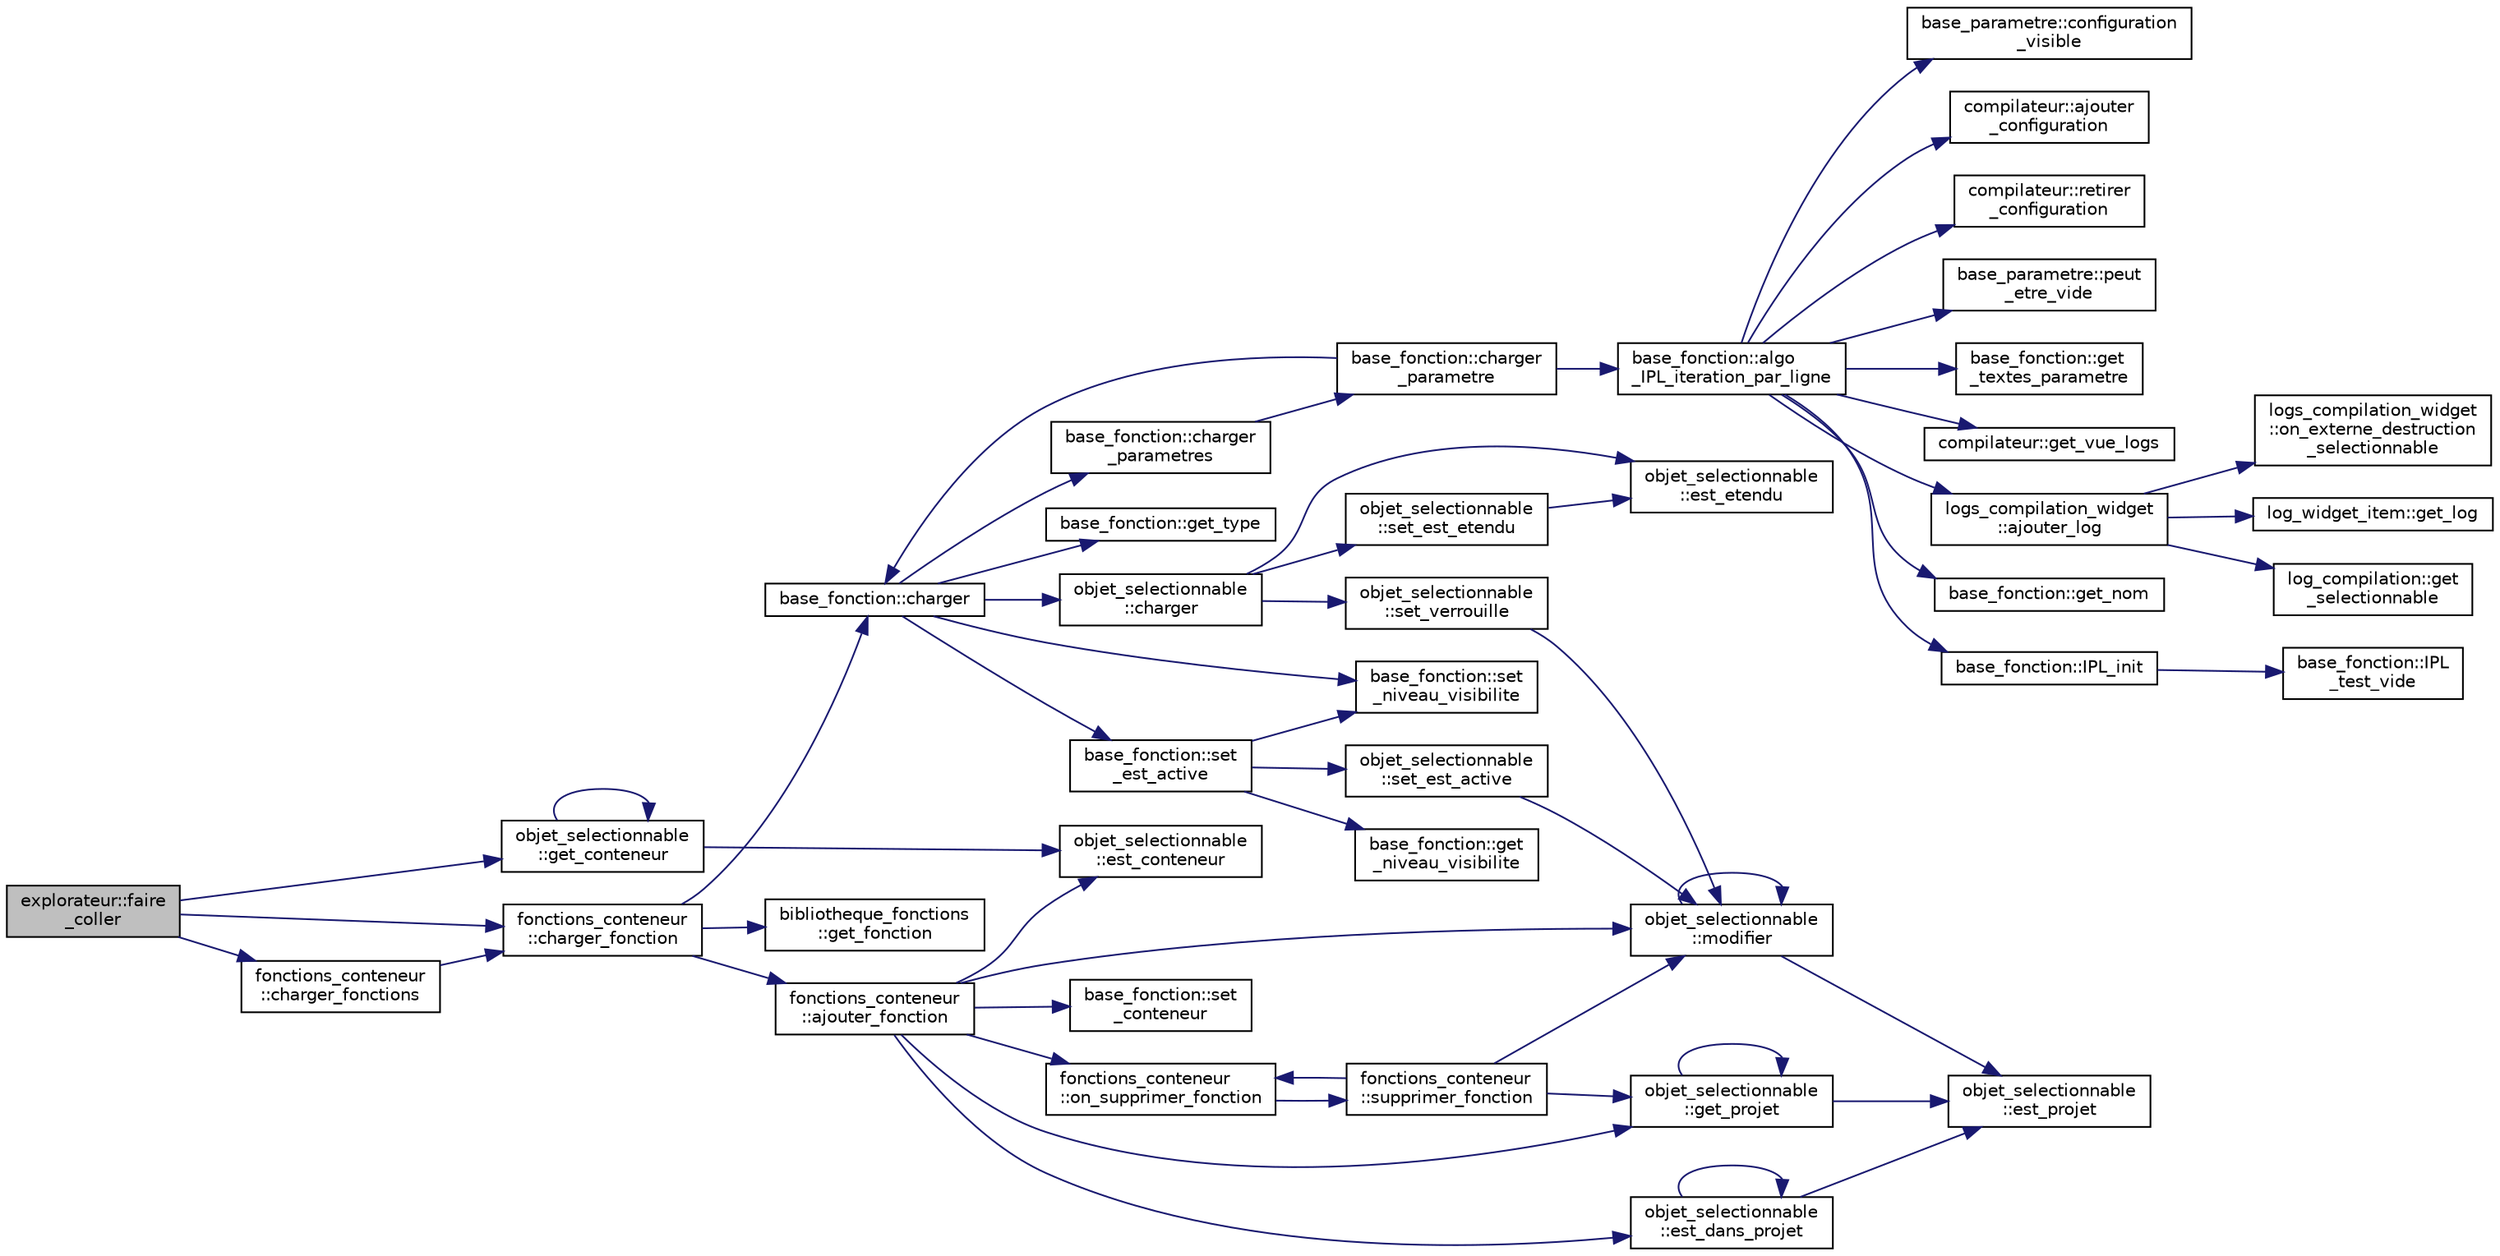 digraph "explorateur::faire_coller"
{
  edge [fontname="Helvetica",fontsize="10",labelfontname="Helvetica",labelfontsize="10"];
  node [fontname="Helvetica",fontsize="10",shape=record];
  rankdir="LR";
  Node671 [label="explorateur::faire\l_coller",height=0.2,width=0.4,color="black", fillcolor="grey75", style="filled", fontcolor="black"];
  Node671 -> Node672 [color="midnightblue",fontsize="10",style="solid",fontname="Helvetica"];
  Node672 [label="objet_selectionnable\l::get_conteneur",height=0.2,width=0.4,color="black", fillcolor="white", style="filled",URL="$classobjet__selectionnable.html#ab809d020155b7fec48ff3adbe15c9b65",tooltip="Retourne le fonctions_conteneur le plus proche : l&#39;objet lui-même s&#39;il est un conteneur, ou le conteneur parent sinon. "];
  Node672 -> Node673 [color="midnightblue",fontsize="10",style="solid",fontname="Helvetica"];
  Node673 [label="objet_selectionnable\l::est_conteneur",height=0.2,width=0.4,color="black", fillcolor="white", style="filled",URL="$classobjet__selectionnable.html#a2c6b5b342b5f3a9f48893f793f935e0f",tooltip="Indique si l&#39;objet est un conteneur. "];
  Node672 -> Node672 [color="midnightblue",fontsize="10",style="solid",fontname="Helvetica"];
  Node671 -> Node674 [color="midnightblue",fontsize="10",style="solid",fontname="Helvetica"];
  Node674 [label="fonctions_conteneur\l::charger_fonctions",height=0.2,width=0.4,color="black", fillcolor="white", style="filled",URL="$classfonctions__conteneur.html#aeb43e1fd3929d565f33b34db7ce8c583",tooltip="Charge des fonctions à partir d&#39;une source xml donnée. "];
  Node674 -> Node675 [color="midnightblue",fontsize="10",style="solid",fontname="Helvetica"];
  Node675 [label="fonctions_conteneur\l::charger_fonction",height=0.2,width=0.4,color="black", fillcolor="white", style="filled",URL="$classfonctions__conteneur.html#a2e241972228c75c5550287bd0fa6501e",tooltip="Charge une fonction à partir d&#39;une source xml donnée. "];
  Node675 -> Node676 [color="midnightblue",fontsize="10",style="solid",fontname="Helvetica"];
  Node676 [label="bibliotheque_fonctions\l::get_fonction",height=0.2,width=0.4,color="black", fillcolor="white", style="filled",URL="$classbibliotheque__fonctions.html#a97e2db5603fe4267df7ace47f110b6e0",tooltip="Crée et retourne une fonction pour un type donné. "];
  Node675 -> Node677 [color="midnightblue",fontsize="10",style="solid",fontname="Helvetica"];
  Node677 [label="base_fonction::charger",height=0.2,width=0.4,color="black", fillcolor="white", style="filled",URL="$classbase__fonction.html#a693965131515a05876dd55562cba2757",tooltip="Charge la fonction à partir d&#39;une source xml donnée. "];
  Node677 -> Node678 [color="midnightblue",fontsize="10",style="solid",fontname="Helvetica"];
  Node678 [label="base_fonction::set\l_niveau_visibilite",height=0.2,width=0.4,color="black", fillcolor="white", style="filled",URL="$classbase__fonction.html#aac434731c9e5d95398d3baae6c74d447",tooltip="Initialise le niveau de visibilité de la fonction. "];
  Node677 -> Node679 [color="midnightblue",fontsize="10",style="solid",fontname="Helvetica"];
  Node679 [label="base_fonction::set\l_est_active",height=0.2,width=0.4,color="black", fillcolor="white", style="filled",URL="$classbase__fonction.html#a58252a04c7afea216c29d13132b0d6a2",tooltip="Initialise l&#39;activation de la fonction. "];
  Node679 -> Node680 [color="midnightblue",fontsize="10",style="solid",fontname="Helvetica"];
  Node680 [label="base_fonction::get\l_niveau_visibilite",height=0.2,width=0.4,color="black", fillcolor="white", style="filled",URL="$classbase__fonction.html#aad1c92b3ed0b589ba58323132ab4aae7",tooltip="Accesseur du niveau de visibilité de la fonction. "];
  Node679 -> Node678 [color="midnightblue",fontsize="10",style="solid",fontname="Helvetica"];
  Node679 -> Node681 [color="midnightblue",fontsize="10",style="solid",fontname="Helvetica"];
  Node681 [label="objet_selectionnable\l::set_est_active",height=0.2,width=0.4,color="black", fillcolor="white", style="filled",URL="$classobjet__selectionnable.html#acb1bf63e061079a402c929ce346b0b22",tooltip="Initialise l&#39;état d&#39;activation de l&#39;objet. "];
  Node681 -> Node682 [color="midnightblue",fontsize="10",style="solid",fontname="Helvetica"];
  Node682 [label="objet_selectionnable\l::modifier",height=0.2,width=0.4,color="black", fillcolor="white", style="filled",URL="$classobjet__selectionnable.html#a9f76b8e89231a79c3fc840af874bd868",tooltip="Modifie l&#39;objet. "];
  Node682 -> Node683 [color="midnightblue",fontsize="10",style="solid",fontname="Helvetica"];
  Node683 [label="objet_selectionnable\l::est_projet",height=0.2,width=0.4,color="black", fillcolor="white", style="filled",URL="$classobjet__selectionnable.html#a49ea1a29523e46f099896477a2b43eaa",tooltip="Indique si l&#39;objet est un projet. "];
  Node682 -> Node682 [color="midnightblue",fontsize="10",style="solid",fontname="Helvetica"];
  Node677 -> Node684 [color="midnightblue",fontsize="10",style="solid",fontname="Helvetica"];
  Node684 [label="base_fonction::get_type",height=0.2,width=0.4,color="black", fillcolor="white", style="filled",URL="$classbase__fonction.html#a8ed620b54f5ef377c2593952eafd6ad9",tooltip="Accesseur du type de la fonction. "];
  Node677 -> Node685 [color="midnightblue",fontsize="10",style="solid",fontname="Helvetica"];
  Node685 [label="objet_selectionnable\l::charger",height=0.2,width=0.4,color="black", fillcolor="white", style="filled",URL="$classobjet__selectionnable.html#a8f3ce3c0cf4e85da9115b7517f9e0e2d",tooltip="Charge l&#39;objet à partir d&#39;une source xml donnée. "];
  Node685 -> Node686 [color="midnightblue",fontsize="10",style="solid",fontname="Helvetica"];
  Node686 [label="objet_selectionnable\l::est_etendu",height=0.2,width=0.4,color="black", fillcolor="white", style="filled",URL="$classobjet__selectionnable.html#af1e714963d861a9895ff590531396707",tooltip="Indique si l&#39;objet est étendu. "];
  Node685 -> Node687 [color="midnightblue",fontsize="10",style="solid",fontname="Helvetica"];
  Node687 [label="objet_selectionnable\l::set_est_etendu",height=0.2,width=0.4,color="black", fillcolor="white", style="filled",URL="$classobjet__selectionnable.html#aafef1c588ce9d5f7956c321799986b9b",tooltip="Initialise l&#39;état étendu de l&#39;objet. "];
  Node687 -> Node686 [color="midnightblue",fontsize="10",style="solid",fontname="Helvetica"];
  Node685 -> Node688 [color="midnightblue",fontsize="10",style="solid",fontname="Helvetica"];
  Node688 [label="objet_selectionnable\l::set_verrouille",height=0.2,width=0.4,color="black", fillcolor="white", style="filled",URL="$classobjet__selectionnable.html#a5d39343f43293805a0b60e8520687d87",tooltip="Initialise l&#39;état de verrouillage de l&#39;objet. "];
  Node688 -> Node682 [color="midnightblue",fontsize="10",style="solid",fontname="Helvetica"];
  Node677 -> Node689 [color="midnightblue",fontsize="10",style="solid",fontname="Helvetica"];
  Node689 [label="base_fonction::charger\l_parametres",height=0.2,width=0.4,color="black", fillcolor="white", style="filled",URL="$classbase__fonction.html#a96c37e73c9822d7e9b483ce5fa37bd16",tooltip="Charge les paramètres à partir d&#39;une source xml donnée. "];
  Node689 -> Node690 [color="midnightblue",fontsize="10",style="solid",fontname="Helvetica"];
  Node690 [label="base_fonction::charger\l_parametre",height=0.2,width=0.4,color="black", fillcolor="white", style="filled",URL="$classbase__fonction.html#a46971e37a472f45a8031be6e8aec15f2",tooltip="Charge un paramètre à partir d&#39;une source xml donnée. "];
  Node690 -> Node677 [color="midnightblue",fontsize="10",style="solid",fontname="Helvetica"];
  Node690 -> Node691 [color="midnightblue",fontsize="10",style="solid",fontname="Helvetica"];
  Node691 [label="base_fonction::algo\l_IPL_iteration_par_ligne",height=0.2,width=0.4,color="black", fillcolor="white", style="filled",URL="$classbase__fonction.html#ababd7f4bc8e68d8b327715d7134333c5",tooltip="Algorithme d&#39;exécution selon un parametre donné dans le cas : itération sur chaque ligne..."];
  Node691 -> Node692 [color="midnightblue",fontsize="10",style="solid",fontname="Helvetica"];
  Node692 [label="base_fonction::get\l_textes_parametre",height=0.2,width=0.4,color="black", fillcolor="white", style="filled",URL="$classbase__fonction.html#ab3e88cf042d00d3aaa21e6cdbe8dcadd",tooltip="Retourne le texte d&#39;un paramètre donné. "];
  Node691 -> Node693 [color="midnightblue",fontsize="10",style="solid",fontname="Helvetica"];
  Node693 [label="compilateur::get_vue_logs",height=0.2,width=0.4,color="black", fillcolor="white", style="filled",URL="$classcompilateur.html#a082b5dae21b0b539a159e180164a5f7c",tooltip="Accesseur du widget de la vue des logs. "];
  Node691 -> Node694 [color="midnightblue",fontsize="10",style="solid",fontname="Helvetica"];
  Node694 [label="logs_compilation_widget\l::ajouter_log",height=0.2,width=0.4,color="black", fillcolor="white", style="filled",URL="$classlogs__compilation__widget.html#a51fcc25d77ca9beafc2721d9c84f07a7",tooltip="Ajoute un log à la liste des logs. "];
  Node694 -> Node695 [color="midnightblue",fontsize="10",style="solid",fontname="Helvetica"];
  Node695 [label="log_widget_item::get_log",height=0.2,width=0.4,color="black", fillcolor="white", style="filled",URL="$classlog__widget__item.html#a50885aa7f8b31392370fe1dafe982a62",tooltip="Accesseur du log associé. "];
  Node694 -> Node696 [color="midnightblue",fontsize="10",style="solid",fontname="Helvetica"];
  Node696 [label="log_compilation::get\l_selectionnable",height=0.2,width=0.4,color="black", fillcolor="white", style="filled",URL="$classlog__compilation.html#a33648aa43d6eac93335fbf032c581f67",tooltip="Accesseur de l&#39;objet associé. "];
  Node694 -> Node697 [color="midnightblue",fontsize="10",style="solid",fontname="Helvetica"];
  Node697 [label="logs_compilation_widget\l::on_externe_destruction\l_selectionnable",height=0.2,width=0.4,color="black", fillcolor="white", style="filled",URL="$classlogs__compilation__widget.html#aa1e59554cb81d84ad0cd4245b166b2df",tooltip="Fonction appelée lors de la destruction d&#39;un objet sélectionnable. "];
  Node691 -> Node698 [color="midnightblue",fontsize="10",style="solid",fontname="Helvetica"];
  Node698 [label="base_fonction::get_nom",height=0.2,width=0.4,color="black", fillcolor="white", style="filled",URL="$classbase__fonction.html#aa184addbc0e71b3fd255b2f0b9e7c99e",tooltip="Accesseur du nom de la fonction. "];
  Node691 -> Node699 [color="midnightblue",fontsize="10",style="solid",fontname="Helvetica"];
  Node699 [label="base_fonction::IPL_init",height=0.2,width=0.4,color="black", fillcolor="white", style="filled",URL="$classbase__fonction.html#a7611e9aa84e892b9adbe0404bb1792af",tooltip="Initialise l&#39;itérateur d&#39;un paramètre donné pour l&#39;algorithme IPL. "];
  Node699 -> Node700 [color="midnightblue",fontsize="10",style="solid",fontname="Helvetica"];
  Node700 [label="base_fonction::IPL\l_test_vide",height=0.2,width=0.4,color="black", fillcolor="white", style="filled",URL="$classbase__fonction.html#a7d0c7adda132ef307c76fdc79a82f747",tooltip="Teste si un paramètre donné est vide pour l&#39;algorithme IPL. "];
  Node691 -> Node701 [color="midnightblue",fontsize="10",style="solid",fontname="Helvetica"];
  Node701 [label="base_parametre::configuration\l_visible",height=0.2,width=0.4,color="black", fillcolor="white", style="filled",URL="$classbase__parametre.html#a76d6b70f40b18a33f0b0a56e85782a8d",tooltip="Indique si le paramètre est visible dans la configuration. "];
  Node691 -> Node702 [color="midnightblue",fontsize="10",style="solid",fontname="Helvetica"];
  Node702 [label="compilateur::ajouter\l_configuration",height=0.2,width=0.4,color="black", fillcolor="white", style="filled",URL="$classcompilateur.html#accedd70b3a5d0cec2ce83fee43a7f160",tooltip="Ajoute une configuration à un couple (fonction, parametre). "];
  Node691 -> Node703 [color="midnightblue",fontsize="10",style="solid",fontname="Helvetica"];
  Node703 [label="compilateur::retirer\l_configuration",height=0.2,width=0.4,color="black", fillcolor="white", style="filled",URL="$classcompilateur.html#a3a044cc8ed2205d842ed8adadf090179",tooltip="Efface la configuration d&#39;un couple (fonction/parametre). "];
  Node691 -> Node704 [color="midnightblue",fontsize="10",style="solid",fontname="Helvetica"];
  Node704 [label="base_parametre::peut\l_etre_vide",height=0.2,width=0.4,color="black", fillcolor="white", style="filled",URL="$classbase__parametre.html#a2dbb9f9ff56f58c7169e2f628eb8d8e3",tooltip="Indique si le paramètre peut être vide. "];
  Node675 -> Node705 [color="midnightblue",fontsize="10",style="solid",fontname="Helvetica"];
  Node705 [label="fonctions_conteneur\l::ajouter_fonction",height=0.2,width=0.4,color="black", fillcolor="white", style="filled",URL="$classfonctions__conteneur.html#a5498a158c4d4f16fc63e54809ce381d5",tooltip="Ajoute une fonction donnée dans le conteneur. "];
  Node705 -> Node706 [color="midnightblue",fontsize="10",style="solid",fontname="Helvetica"];
  Node706 [label="base_fonction::set\l_conteneur",height=0.2,width=0.4,color="black", fillcolor="white", style="filled",URL="$classbase__fonction.html#aa487a07ab1961bfbdf04ddd3c72b4d3c",tooltip="Initialise le conteneur de la fonction. "];
  Node705 -> Node673 [color="midnightblue",fontsize="10",style="solid",fontname="Helvetica"];
  Node705 -> Node707 [color="midnightblue",fontsize="10",style="solid",fontname="Helvetica"];
  Node707 [label="fonctions_conteneur\l::on_supprimer_fonction",height=0.2,width=0.4,color="black", fillcolor="white", style="filled",URL="$classfonctions__conteneur.html#a138f2393529381205980123dff37d99e",tooltip="Fonction appelée lors d&#39;une demande de suppression d&#39;une fonction donnée. "];
  Node707 -> Node708 [color="midnightblue",fontsize="10",style="solid",fontname="Helvetica"];
  Node708 [label="fonctions_conteneur\l::supprimer_fonction",height=0.2,width=0.4,color="black", fillcolor="white", style="filled",URL="$classfonctions__conteneur.html#a807b51ba64dd85bb844c44cfe2d0f116",tooltip="Supprime une fonction donnée. "];
  Node708 -> Node707 [color="midnightblue",fontsize="10",style="solid",fontname="Helvetica"];
  Node708 -> Node709 [color="midnightblue",fontsize="10",style="solid",fontname="Helvetica"];
  Node709 [label="objet_selectionnable\l::get_projet",height=0.2,width=0.4,color="black", fillcolor="white", style="filled",URL="$classobjet__selectionnable.html#ab48a75e720955aebe27f720dfaa5e78e",tooltip="Retourne le projet contenant l&#39;objet sélectionnable. "];
  Node709 -> Node683 [color="midnightblue",fontsize="10",style="solid",fontname="Helvetica"];
  Node709 -> Node709 [color="midnightblue",fontsize="10",style="solid",fontname="Helvetica"];
  Node708 -> Node682 [color="midnightblue",fontsize="10",style="solid",fontname="Helvetica"];
  Node705 -> Node710 [color="midnightblue",fontsize="10",style="solid",fontname="Helvetica"];
  Node710 [label="objet_selectionnable\l::est_dans_projet",height=0.2,width=0.4,color="black", fillcolor="white", style="filled",URL="$classobjet__selectionnable.html#aab2318fe95dbe865acf0f021e8acaf2d",tooltip="Indique si l&#39;objet est dans un projet. "];
  Node710 -> Node683 [color="midnightblue",fontsize="10",style="solid",fontname="Helvetica"];
  Node710 -> Node710 [color="midnightblue",fontsize="10",style="solid",fontname="Helvetica"];
  Node705 -> Node709 [color="midnightblue",fontsize="10",style="solid",fontname="Helvetica"];
  Node705 -> Node682 [color="midnightblue",fontsize="10",style="solid",fontname="Helvetica"];
  Node671 -> Node675 [color="midnightblue",fontsize="10",style="solid",fontname="Helvetica"];
}
